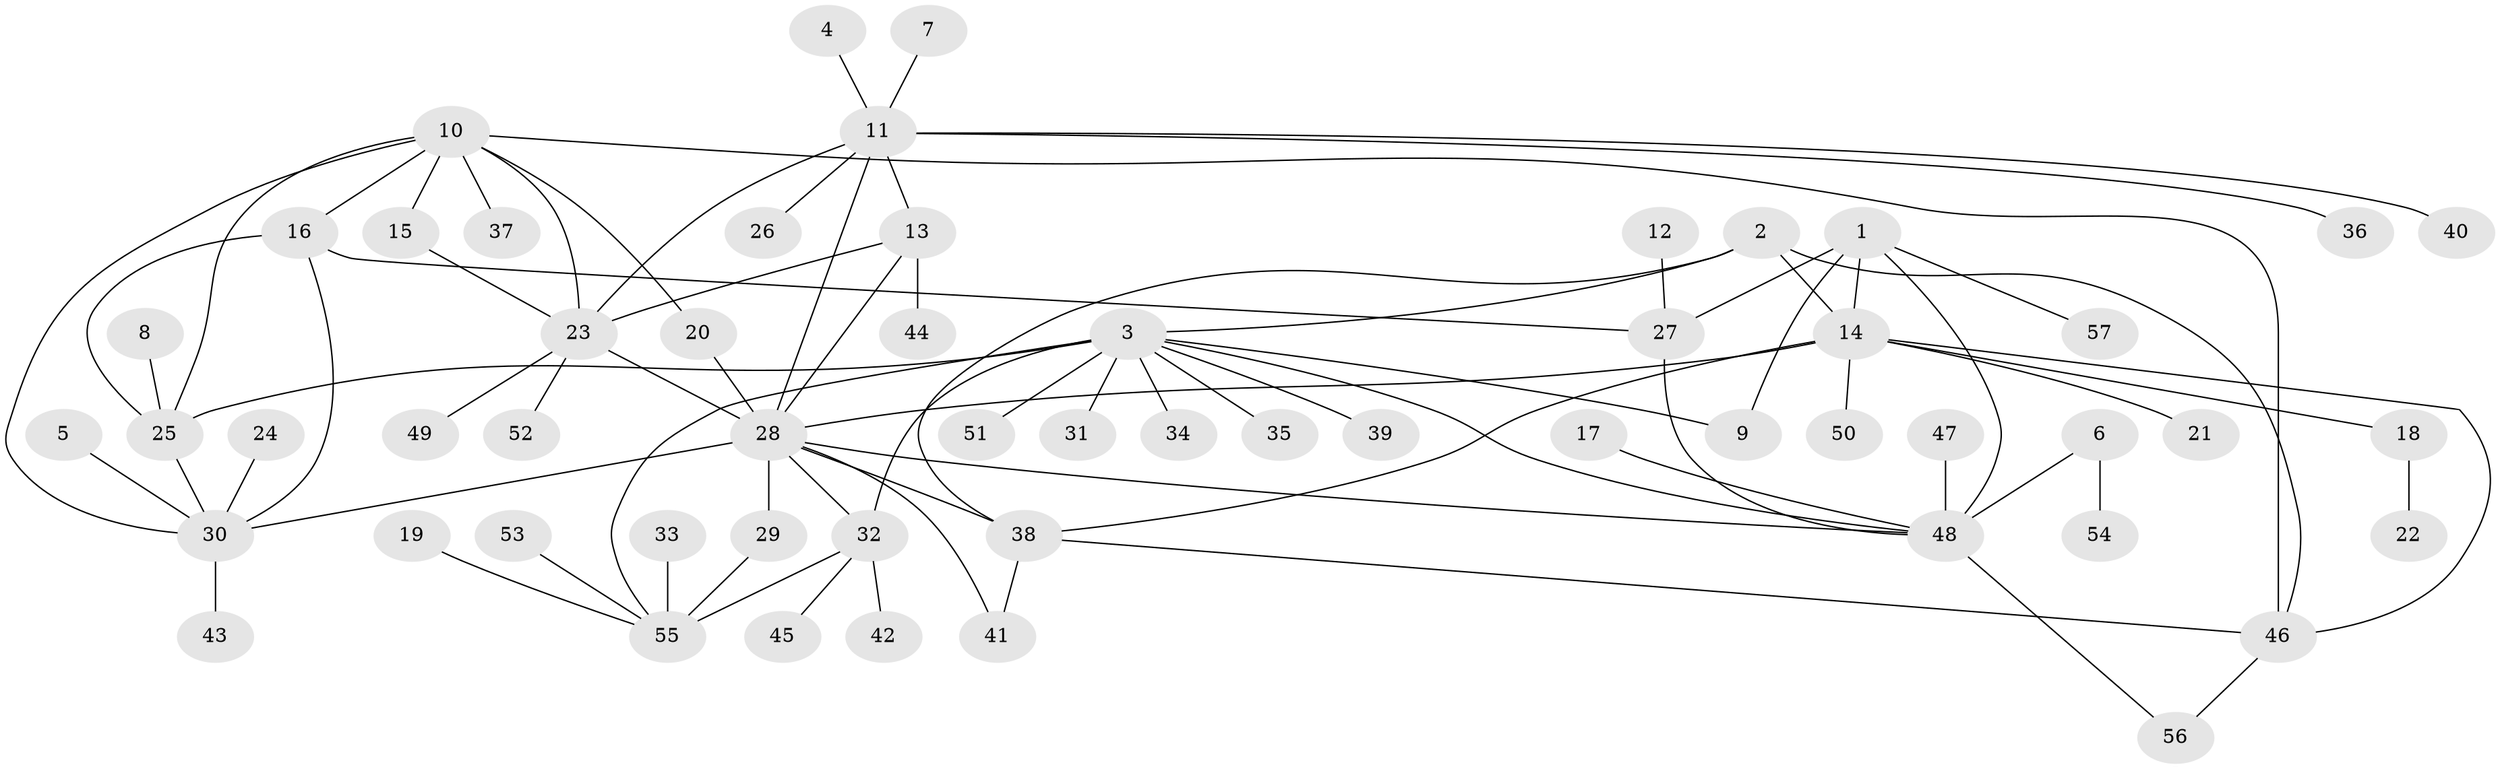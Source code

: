 // original degree distribution, {7: 0.031914893617021274, 5: 0.02127659574468085, 11: 0.02127659574468085, 4: 0.02127659574468085, 3: 0.0425531914893617, 13: 0.010638297872340425, 8: 0.0425531914893617, 9: 0.010638297872340425, 6: 0.031914893617021274, 10: 0.010638297872340425, 1: 0.5638297872340425, 2: 0.19148936170212766}
// Generated by graph-tools (version 1.1) at 2025/37/03/04/25 23:37:49]
// undirected, 57 vertices, 81 edges
graph export_dot {
  node [color=gray90,style=filled];
  1;
  2;
  3;
  4;
  5;
  6;
  7;
  8;
  9;
  10;
  11;
  12;
  13;
  14;
  15;
  16;
  17;
  18;
  19;
  20;
  21;
  22;
  23;
  24;
  25;
  26;
  27;
  28;
  29;
  30;
  31;
  32;
  33;
  34;
  35;
  36;
  37;
  38;
  39;
  40;
  41;
  42;
  43;
  44;
  45;
  46;
  47;
  48;
  49;
  50;
  51;
  52;
  53;
  54;
  55;
  56;
  57;
  1 -- 9 [weight=1.0];
  1 -- 14 [weight=1.0];
  1 -- 27 [weight=2.0];
  1 -- 48 [weight=2.0];
  1 -- 57 [weight=1.0];
  2 -- 3 [weight=1.0];
  2 -- 14 [weight=1.0];
  2 -- 38 [weight=1.0];
  2 -- 46 [weight=1.0];
  3 -- 9 [weight=1.0];
  3 -- 25 [weight=1.0];
  3 -- 31 [weight=1.0];
  3 -- 32 [weight=2.0];
  3 -- 34 [weight=1.0];
  3 -- 35 [weight=1.0];
  3 -- 39 [weight=1.0];
  3 -- 48 [weight=1.0];
  3 -- 51 [weight=1.0];
  3 -- 55 [weight=1.0];
  4 -- 11 [weight=1.0];
  5 -- 30 [weight=1.0];
  6 -- 48 [weight=1.0];
  6 -- 54 [weight=1.0];
  7 -- 11 [weight=1.0];
  8 -- 25 [weight=1.0];
  10 -- 15 [weight=1.0];
  10 -- 16 [weight=1.0];
  10 -- 20 [weight=1.0];
  10 -- 23 [weight=1.0];
  10 -- 25 [weight=1.0];
  10 -- 30 [weight=1.0];
  10 -- 37 [weight=1.0];
  10 -- 46 [weight=1.0];
  11 -- 13 [weight=1.0];
  11 -- 23 [weight=1.0];
  11 -- 26 [weight=1.0];
  11 -- 28 [weight=1.0];
  11 -- 36 [weight=1.0];
  11 -- 40 [weight=1.0];
  12 -- 27 [weight=1.0];
  13 -- 23 [weight=1.0];
  13 -- 28 [weight=1.0];
  13 -- 44 [weight=1.0];
  14 -- 18 [weight=1.0];
  14 -- 21 [weight=1.0];
  14 -- 28 [weight=1.0];
  14 -- 38 [weight=1.0];
  14 -- 46 [weight=1.0];
  14 -- 50 [weight=1.0];
  15 -- 23 [weight=1.0];
  16 -- 25 [weight=1.0];
  16 -- 27 [weight=1.0];
  16 -- 30 [weight=1.0];
  17 -- 48 [weight=1.0];
  18 -- 22 [weight=1.0];
  19 -- 55 [weight=1.0];
  20 -- 28 [weight=1.0];
  23 -- 28 [weight=1.0];
  23 -- 49 [weight=1.0];
  23 -- 52 [weight=1.0];
  24 -- 30 [weight=1.0];
  25 -- 30 [weight=1.0];
  27 -- 48 [weight=1.0];
  28 -- 29 [weight=1.0];
  28 -- 30 [weight=1.0];
  28 -- 32 [weight=1.0];
  28 -- 38 [weight=1.0];
  28 -- 41 [weight=1.0];
  28 -- 48 [weight=1.0];
  29 -- 55 [weight=1.0];
  30 -- 43 [weight=1.0];
  32 -- 42 [weight=1.0];
  32 -- 45 [weight=1.0];
  32 -- 55 [weight=2.0];
  33 -- 55 [weight=1.0];
  38 -- 41 [weight=1.0];
  38 -- 46 [weight=1.0];
  46 -- 56 [weight=1.0];
  47 -- 48 [weight=1.0];
  48 -- 56 [weight=1.0];
  53 -- 55 [weight=1.0];
}
